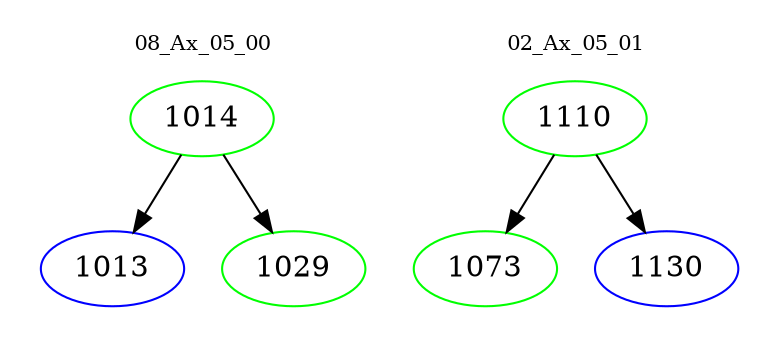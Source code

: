 digraph{
subgraph cluster_0 {
color = white
label = "08_Ax_05_00";
fontsize=10;
T0_1014 [label="1014", color="green"]
T0_1014 -> T0_1013 [color="black"]
T0_1013 [label="1013", color="blue"]
T0_1014 -> T0_1029 [color="black"]
T0_1029 [label="1029", color="green"]
}
subgraph cluster_1 {
color = white
label = "02_Ax_05_01";
fontsize=10;
T1_1110 [label="1110", color="green"]
T1_1110 -> T1_1073 [color="black"]
T1_1073 [label="1073", color="green"]
T1_1110 -> T1_1130 [color="black"]
T1_1130 [label="1130", color="blue"]
}
}
